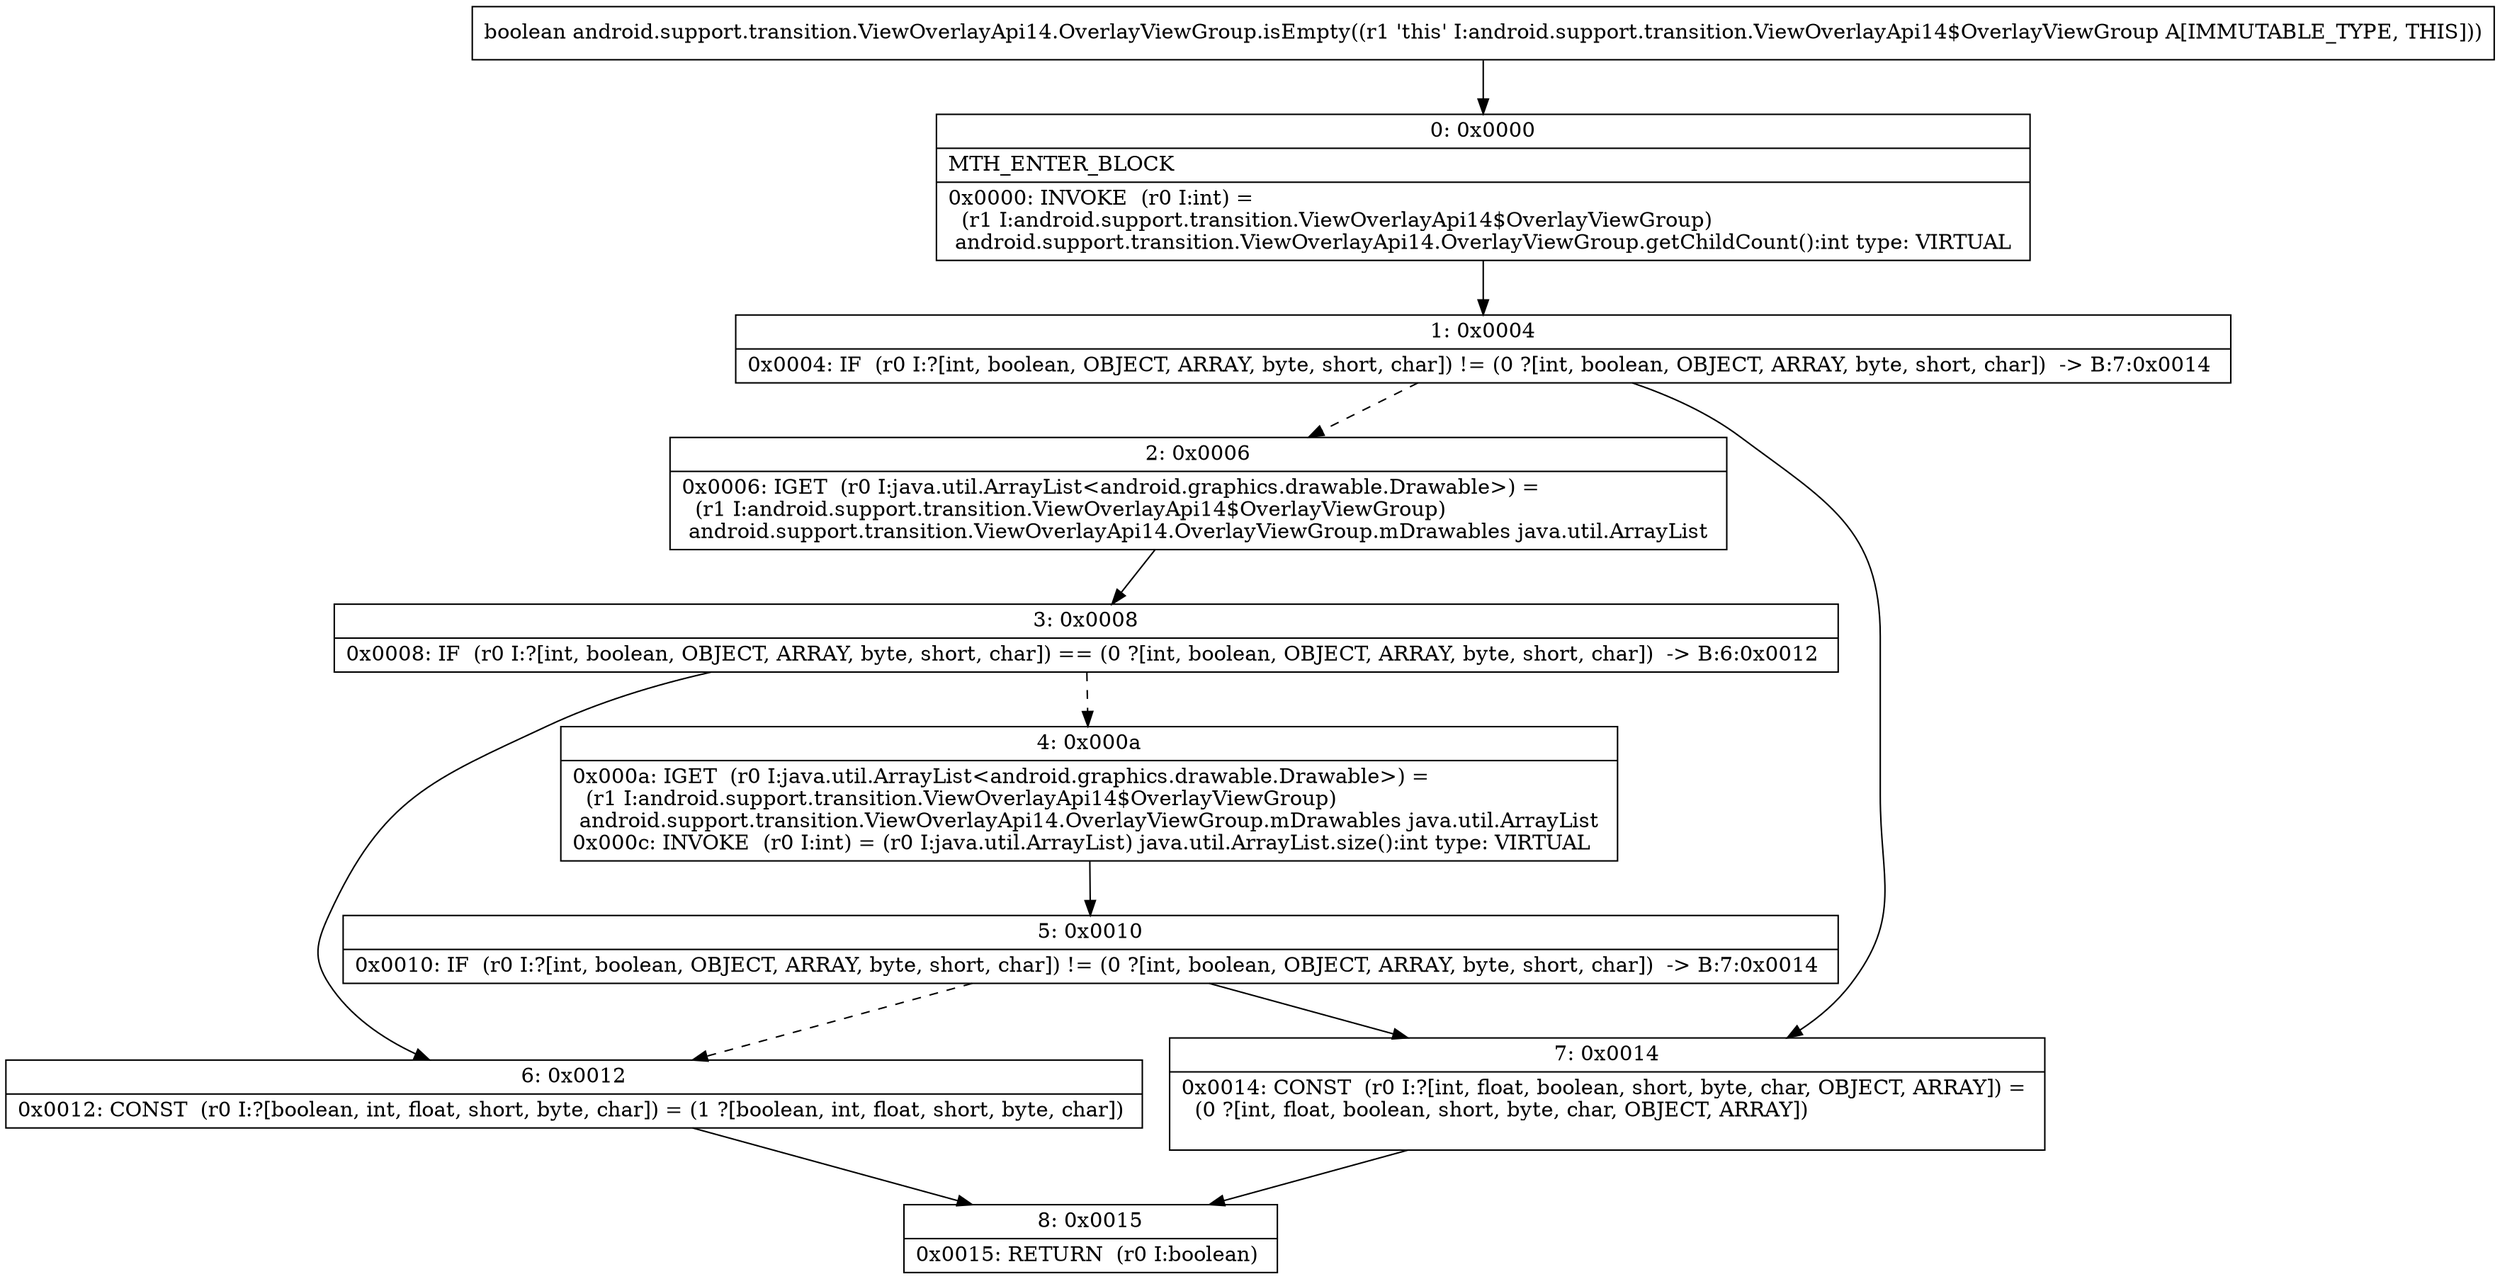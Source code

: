digraph "CFG forandroid.support.transition.ViewOverlayApi14.OverlayViewGroup.isEmpty()Z" {
Node_0 [shape=record,label="{0\:\ 0x0000|MTH_ENTER_BLOCK\l|0x0000: INVOKE  (r0 I:int) = \l  (r1 I:android.support.transition.ViewOverlayApi14$OverlayViewGroup)\l android.support.transition.ViewOverlayApi14.OverlayViewGroup.getChildCount():int type: VIRTUAL \l}"];
Node_1 [shape=record,label="{1\:\ 0x0004|0x0004: IF  (r0 I:?[int, boolean, OBJECT, ARRAY, byte, short, char]) != (0 ?[int, boolean, OBJECT, ARRAY, byte, short, char])  \-\> B:7:0x0014 \l}"];
Node_2 [shape=record,label="{2\:\ 0x0006|0x0006: IGET  (r0 I:java.util.ArrayList\<android.graphics.drawable.Drawable\>) = \l  (r1 I:android.support.transition.ViewOverlayApi14$OverlayViewGroup)\l android.support.transition.ViewOverlayApi14.OverlayViewGroup.mDrawables java.util.ArrayList \l}"];
Node_3 [shape=record,label="{3\:\ 0x0008|0x0008: IF  (r0 I:?[int, boolean, OBJECT, ARRAY, byte, short, char]) == (0 ?[int, boolean, OBJECT, ARRAY, byte, short, char])  \-\> B:6:0x0012 \l}"];
Node_4 [shape=record,label="{4\:\ 0x000a|0x000a: IGET  (r0 I:java.util.ArrayList\<android.graphics.drawable.Drawable\>) = \l  (r1 I:android.support.transition.ViewOverlayApi14$OverlayViewGroup)\l android.support.transition.ViewOverlayApi14.OverlayViewGroup.mDrawables java.util.ArrayList \l0x000c: INVOKE  (r0 I:int) = (r0 I:java.util.ArrayList) java.util.ArrayList.size():int type: VIRTUAL \l}"];
Node_5 [shape=record,label="{5\:\ 0x0010|0x0010: IF  (r0 I:?[int, boolean, OBJECT, ARRAY, byte, short, char]) != (0 ?[int, boolean, OBJECT, ARRAY, byte, short, char])  \-\> B:7:0x0014 \l}"];
Node_6 [shape=record,label="{6\:\ 0x0012|0x0012: CONST  (r0 I:?[boolean, int, float, short, byte, char]) = (1 ?[boolean, int, float, short, byte, char]) \l}"];
Node_7 [shape=record,label="{7\:\ 0x0014|0x0014: CONST  (r0 I:?[int, float, boolean, short, byte, char, OBJECT, ARRAY]) = \l  (0 ?[int, float, boolean, short, byte, char, OBJECT, ARRAY])\l \l}"];
Node_8 [shape=record,label="{8\:\ 0x0015|0x0015: RETURN  (r0 I:boolean) \l}"];
MethodNode[shape=record,label="{boolean android.support.transition.ViewOverlayApi14.OverlayViewGroup.isEmpty((r1 'this' I:android.support.transition.ViewOverlayApi14$OverlayViewGroup A[IMMUTABLE_TYPE, THIS])) }"];
MethodNode -> Node_0;
Node_0 -> Node_1;
Node_1 -> Node_2[style=dashed];
Node_1 -> Node_7;
Node_2 -> Node_3;
Node_3 -> Node_4[style=dashed];
Node_3 -> Node_6;
Node_4 -> Node_5;
Node_5 -> Node_6[style=dashed];
Node_5 -> Node_7;
Node_6 -> Node_8;
Node_7 -> Node_8;
}

